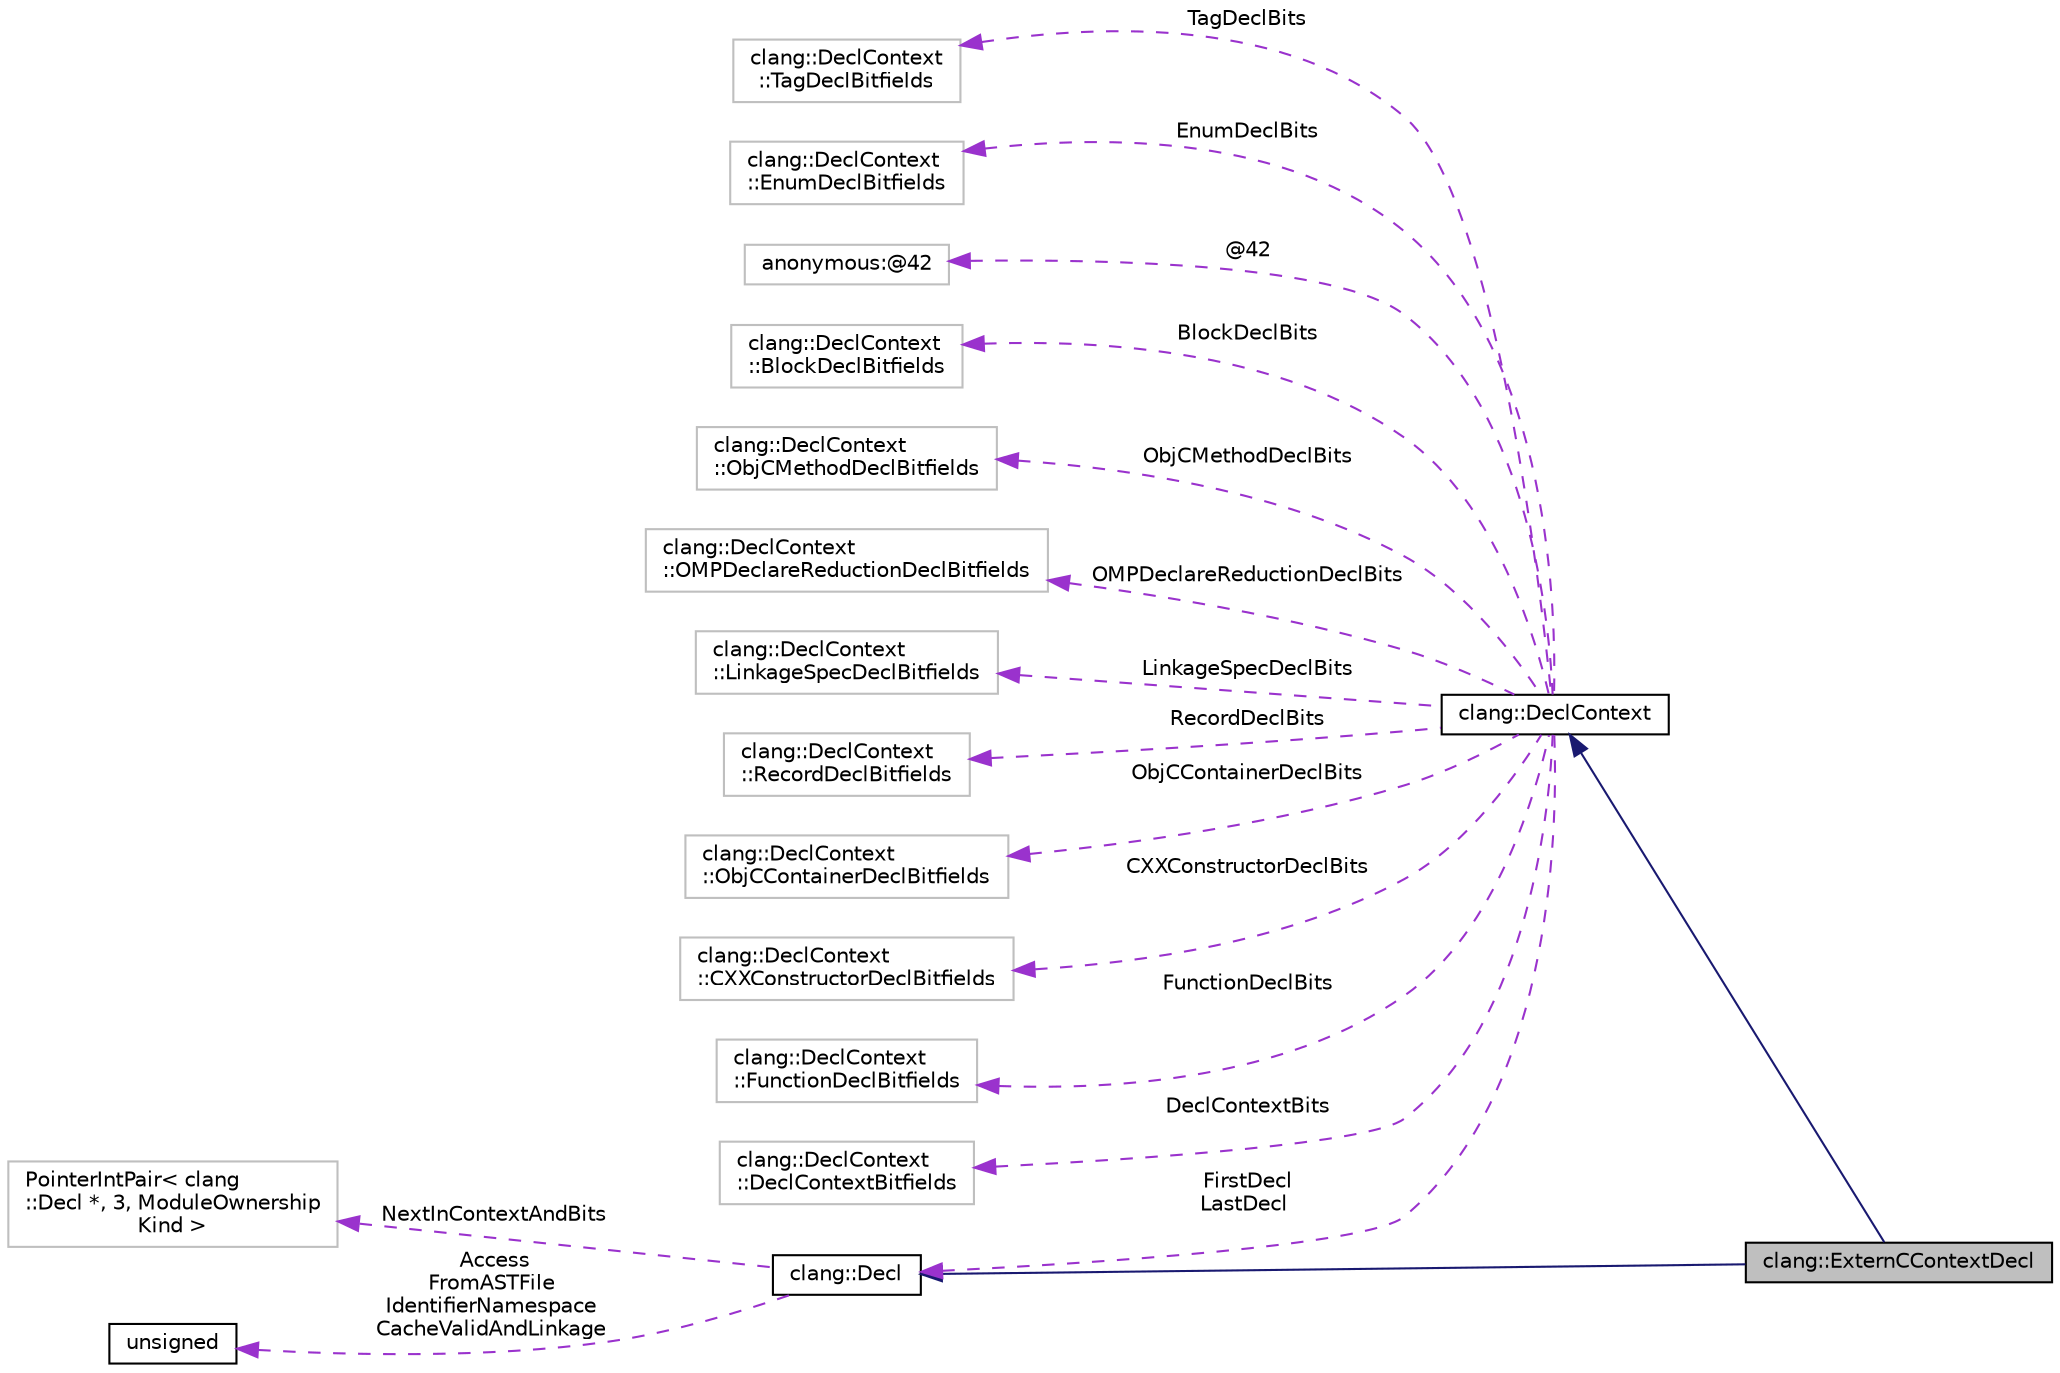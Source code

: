 digraph "clang::ExternCContextDecl"
{
 // LATEX_PDF_SIZE
  bgcolor="transparent";
  edge [fontname="Helvetica",fontsize="10",labelfontname="Helvetica",labelfontsize="10"];
  node [fontname="Helvetica",fontsize="10",shape=record];
  rankdir="LR";
  Node1 [label="clang::ExternCContextDecl",height=0.2,width=0.4,color="black", fillcolor="grey75", style="filled", fontcolor="black",tooltip="Declaration context for names declared as extern \"C\" in C++."];
  Node2 -> Node1 [dir="back",color="midnightblue",fontsize="10",style="solid",fontname="Helvetica"];
  Node2 [label="clang::Decl",height=0.2,width=0.4,color="black",URL="$classclang_1_1Decl.html",tooltip="Decl - This represents one declaration (or definition), e.g."];
  Node3 -> Node2 [dir="back",color="darkorchid3",fontsize="10",style="dashed",label=" NextInContextAndBits" ,fontname="Helvetica"];
  Node3 [label="PointerIntPair\< clang\l::Decl *, 3, ModuleOwnership\lKind \>",height=0.2,width=0.4,color="grey75",tooltip=" "];
  Node4 -> Node2 [dir="back",color="darkorchid3",fontsize="10",style="dashed",label=" Access\nFromASTFile\nIdentifierNamespace\nCacheValidAndLinkage" ,fontname="Helvetica"];
  Node4 [label="unsigned",height=0.2,width=0.4,color="black",URL="$classunsigned.html",tooltip=" "];
  Node5 -> Node1 [dir="back",color="midnightblue",fontsize="10",style="solid",fontname="Helvetica"];
  Node5 [label="clang::DeclContext",height=0.2,width=0.4,color="black",URL="$classclang_1_1DeclContext.html",tooltip="DeclContext - This is used only as base class of specific decl types that can act as declaration cont..."];
  Node6 -> Node5 [dir="back",color="darkorchid3",fontsize="10",style="dashed",label=" TagDeclBits" ,fontname="Helvetica"];
  Node6 [label="clang::DeclContext\l::TagDeclBitfields",height=0.2,width=0.4,color="grey75",tooltip="Stores the bits used by TagDecl."];
  Node7 -> Node5 [dir="back",color="darkorchid3",fontsize="10",style="dashed",label=" EnumDeclBits" ,fontname="Helvetica"];
  Node7 [label="clang::DeclContext\l::EnumDeclBitfields",height=0.2,width=0.4,color="grey75",tooltip="Stores the bits used by EnumDecl."];
  Node8 -> Node5 [dir="back",color="darkorchid3",fontsize="10",style="dashed",label=" @42" ,fontname="Helvetica"];
  Node8 [label="anonymous:@42",height=0.2,width=0.4,color="grey75",tooltip=" "];
  Node9 -> Node5 [dir="back",color="darkorchid3",fontsize="10",style="dashed",label=" BlockDeclBits" ,fontname="Helvetica"];
  Node9 [label="clang::DeclContext\l::BlockDeclBitfields",height=0.2,width=0.4,color="grey75",tooltip="Stores the bits used by BlockDecl."];
  Node10 -> Node5 [dir="back",color="darkorchid3",fontsize="10",style="dashed",label=" ObjCMethodDeclBits" ,fontname="Helvetica"];
  Node10 [label="clang::DeclContext\l::ObjCMethodDeclBitfields",height=0.2,width=0.4,color="grey75",tooltip="Stores the bits used by ObjCMethodDecl."];
  Node11 -> Node5 [dir="back",color="darkorchid3",fontsize="10",style="dashed",label=" OMPDeclareReductionDeclBits" ,fontname="Helvetica"];
  Node11 [label="clang::DeclContext\l::OMPDeclareReductionDeclBitfields",height=0.2,width=0.4,color="grey75",tooltip="Stores the bits used by OMPDeclareReductionDecl."];
  Node12 -> Node5 [dir="back",color="darkorchid3",fontsize="10",style="dashed",label=" LinkageSpecDeclBits" ,fontname="Helvetica"];
  Node12 [label="clang::DeclContext\l::LinkageSpecDeclBitfields",height=0.2,width=0.4,color="grey75",tooltip="Stores the bits used by LinkageSpecDecl."];
  Node13 -> Node5 [dir="back",color="darkorchid3",fontsize="10",style="dashed",label=" RecordDeclBits" ,fontname="Helvetica"];
  Node13 [label="clang::DeclContext\l::RecordDeclBitfields",height=0.2,width=0.4,color="grey75",tooltip="Stores the bits used by RecordDecl."];
  Node14 -> Node5 [dir="back",color="darkorchid3",fontsize="10",style="dashed",label=" ObjCContainerDeclBits" ,fontname="Helvetica"];
  Node14 [label="clang::DeclContext\l::ObjCContainerDeclBitfields",height=0.2,width=0.4,color="grey75",tooltip="Stores the bits used by ObjCContainerDecl."];
  Node15 -> Node5 [dir="back",color="darkorchid3",fontsize="10",style="dashed",label=" CXXConstructorDeclBits" ,fontname="Helvetica"];
  Node15 [label="clang::DeclContext\l::CXXConstructorDeclBitfields",height=0.2,width=0.4,color="grey75",tooltip="Stores the bits used by CXXConstructorDecl."];
  Node16 -> Node5 [dir="back",color="darkorchid3",fontsize="10",style="dashed",label=" FunctionDeclBits" ,fontname="Helvetica"];
  Node16 [label="clang::DeclContext\l::FunctionDeclBitfields",height=0.2,width=0.4,color="grey75",tooltip="Stores the bits used by FunctionDecl."];
  Node17 -> Node5 [dir="back",color="darkorchid3",fontsize="10",style="dashed",label=" DeclContextBits" ,fontname="Helvetica"];
  Node17 [label="clang::DeclContext\l::DeclContextBitfields",height=0.2,width=0.4,color="grey75",tooltip="Stores the bits used by DeclContext."];
  Node2 -> Node5 [dir="back",color="darkorchid3",fontsize="10",style="dashed",label=" FirstDecl\nLastDecl" ,fontname="Helvetica"];
}
